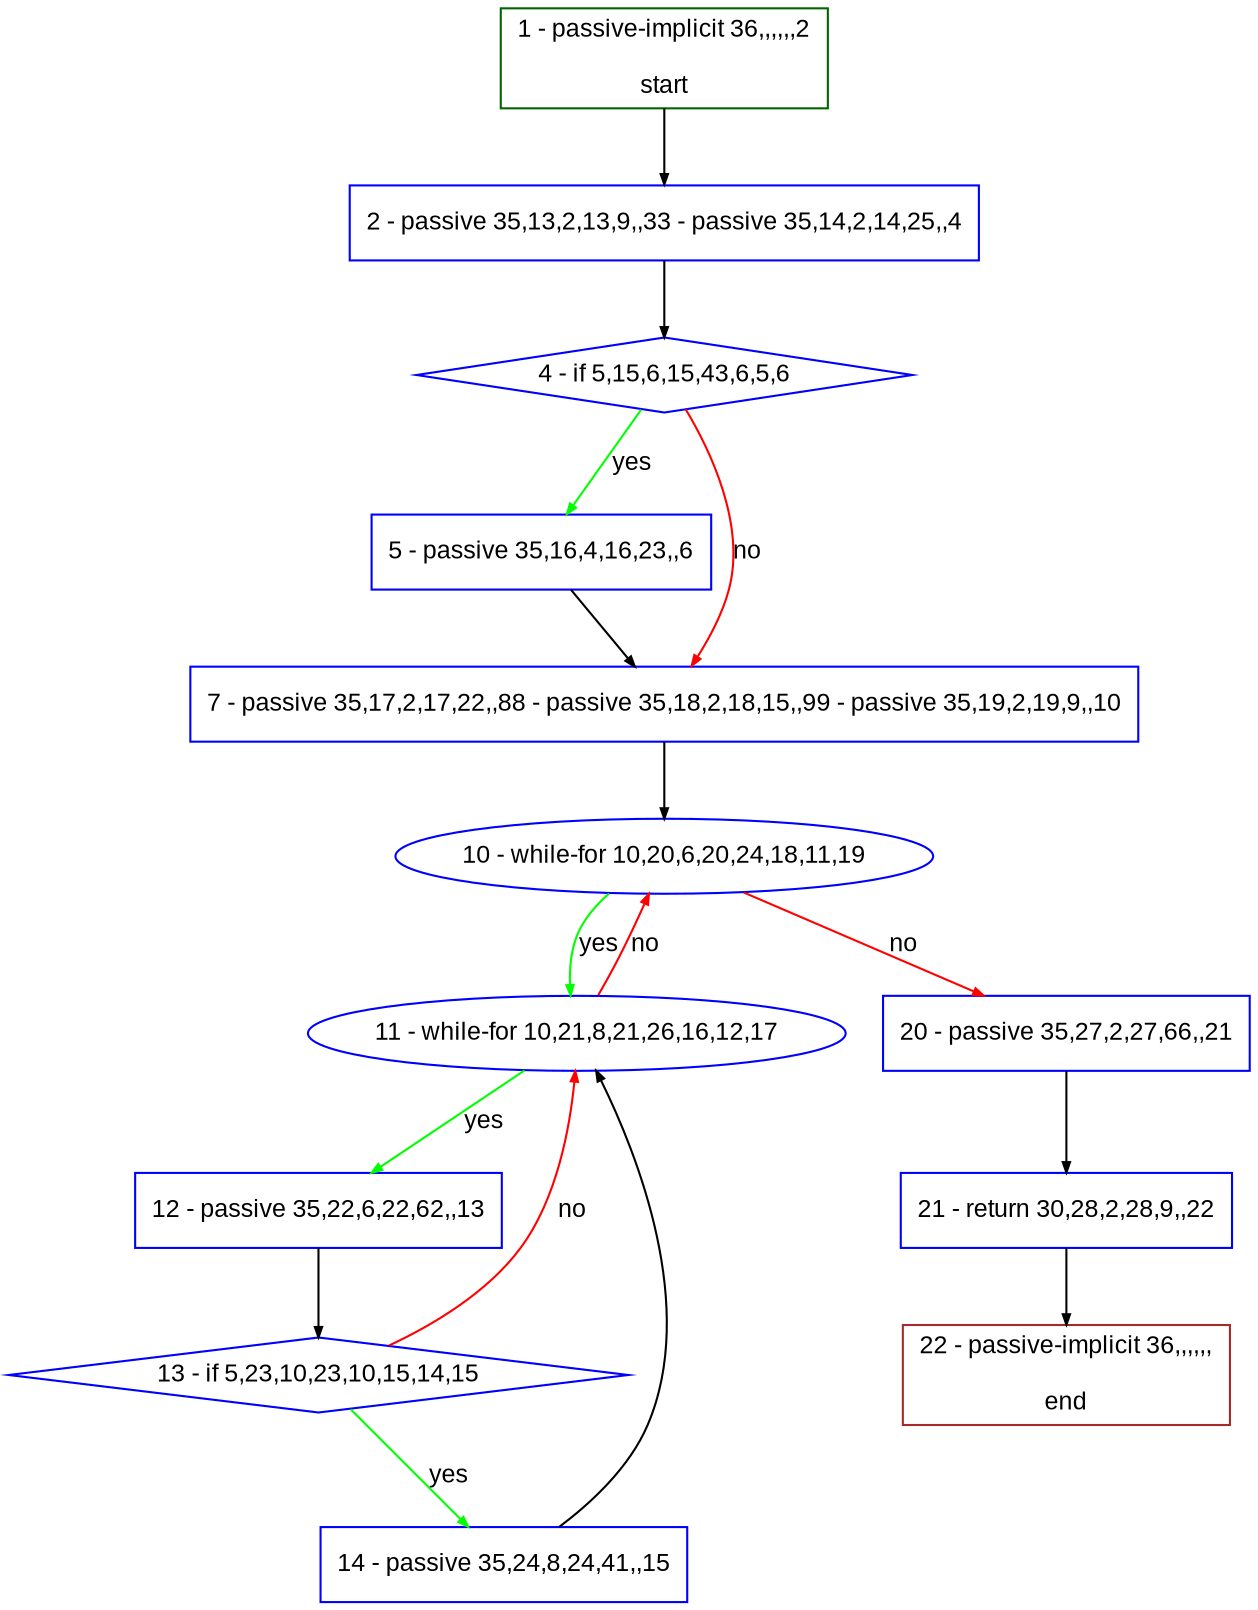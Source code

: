 digraph "" {
  graph [pack="true", label="", fontsize="12", packmode="clust", fontname="Arial", fillcolor="#FFFFCC", bgcolor="white", style="rounded,filled", compound="true"];
  node [node_initialized="no", label="", color="grey", fontsize="12", fillcolor="white", fontname="Arial", style="filled", shape="rectangle", compound="true", fixedsize="false"];
  edge [fontcolor="black", arrowhead="normal", arrowtail="none", arrowsize="0.5", ltail="", label="", color="black", fontsize="12", lhead="", fontname="Arial", dir="forward", compound="true"];
  __N1 [label="2 - passive 35,13,2,13,9,,33 - passive 35,14,2,14,25,,4", color="#0000ff", fillcolor="#ffffff", style="filled", shape="box"];
  __N2 [label="1 - passive-implicit 36,,,,,,2\n\nstart", color="#006400", fillcolor="#ffffff", style="filled", shape="box"];
  __N3 [label="4 - if 5,15,6,15,43,6,5,6", color="#0000ff", fillcolor="#ffffff", style="filled", shape="diamond"];
  __N4 [label="5 - passive 35,16,4,16,23,,6", color="#0000ff", fillcolor="#ffffff", style="filled", shape="box"];
  __N5 [label="7 - passive 35,17,2,17,22,,88 - passive 35,18,2,18,15,,99 - passive 35,19,2,19,9,,10", color="#0000ff", fillcolor="#ffffff", style="filled", shape="box"];
  __N6 [label="10 - while-for 10,20,6,20,24,18,11,19", color="#0000ff", fillcolor="#ffffff", style="filled", shape="oval"];
  __N7 [label="11 - while-for 10,21,8,21,26,16,12,17", color="#0000ff", fillcolor="#ffffff", style="filled", shape="oval"];
  __N8 [label="20 - passive 35,27,2,27,66,,21", color="#0000ff", fillcolor="#ffffff", style="filled", shape="box"];
  __N9 [label="12 - passive 35,22,6,22,62,,13", color="#0000ff", fillcolor="#ffffff", style="filled", shape="box"];
  __N10 [label="13 - if 5,23,10,23,10,15,14,15", color="#0000ff", fillcolor="#ffffff", style="filled", shape="diamond"];
  __N11 [label="14 - passive 35,24,8,24,41,,15", color="#0000ff", fillcolor="#ffffff", style="filled", shape="box"];
  __N12 [label="21 - return 30,28,2,28,9,,22", color="#0000ff", fillcolor="#ffffff", style="filled", shape="box"];
  __N13 [label="22 - passive-implicit 36,,,,,,\n\nend", color="#a52a2a", fillcolor="#ffffff", style="filled", shape="box"];
  __N2 -> __N1 [arrowhead="normal", arrowtail="none", color="#000000", label="", dir="forward"];
  __N1 -> __N3 [arrowhead="normal", arrowtail="none", color="#000000", label="", dir="forward"];
  __N3 -> __N4 [arrowhead="normal", arrowtail="none", color="#00ff00", label="yes", dir="forward"];
  __N3 -> __N5 [arrowhead="normal", arrowtail="none", color="#ff0000", label="no", dir="forward"];
  __N4 -> __N5 [arrowhead="normal", arrowtail="none", color="#000000", label="", dir="forward"];
  __N5 -> __N6 [arrowhead="normal", arrowtail="none", color="#000000", label="", dir="forward"];
  __N6 -> __N7 [arrowhead="normal", arrowtail="none", color="#00ff00", label="yes", dir="forward"];
  __N7 -> __N6 [arrowhead="normal", arrowtail="none", color="#ff0000", label="no", dir="forward"];
  __N6 -> __N8 [arrowhead="normal", arrowtail="none", color="#ff0000", label="no", dir="forward"];
  __N7 -> __N9 [arrowhead="normal", arrowtail="none", color="#00ff00", label="yes", dir="forward"];
  __N9 -> __N10 [arrowhead="normal", arrowtail="none", color="#000000", label="", dir="forward"];
  __N10 -> __N7 [arrowhead="normal", arrowtail="none", color="#ff0000", label="no", dir="forward"];
  __N10 -> __N11 [arrowhead="normal", arrowtail="none", color="#00ff00", label="yes", dir="forward"];
  __N11 -> __N7 [arrowhead="normal", arrowtail="none", color="#000000", label="", dir="forward"];
  __N8 -> __N12 [arrowhead="normal", arrowtail="none", color="#000000", label="", dir="forward"];
  __N12 -> __N13 [arrowhead="normal", arrowtail="none", color="#000000", label="", dir="forward"];
}
